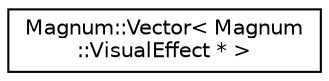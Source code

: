 digraph "圖形化之類別階層"
{
  edge [fontname="Helvetica",fontsize="10",labelfontname="Helvetica",labelfontsize="10"];
  node [fontname="Helvetica",fontsize="10",shape=record];
  rankdir="LR";
  Node1 [label="Magnum::Vector\< Magnum\l::VisualEffect * \>",height=0.2,width=0.4,color="black", fillcolor="white", style="filled",URL="$class_magnum_1_1_vector.html"];
}
